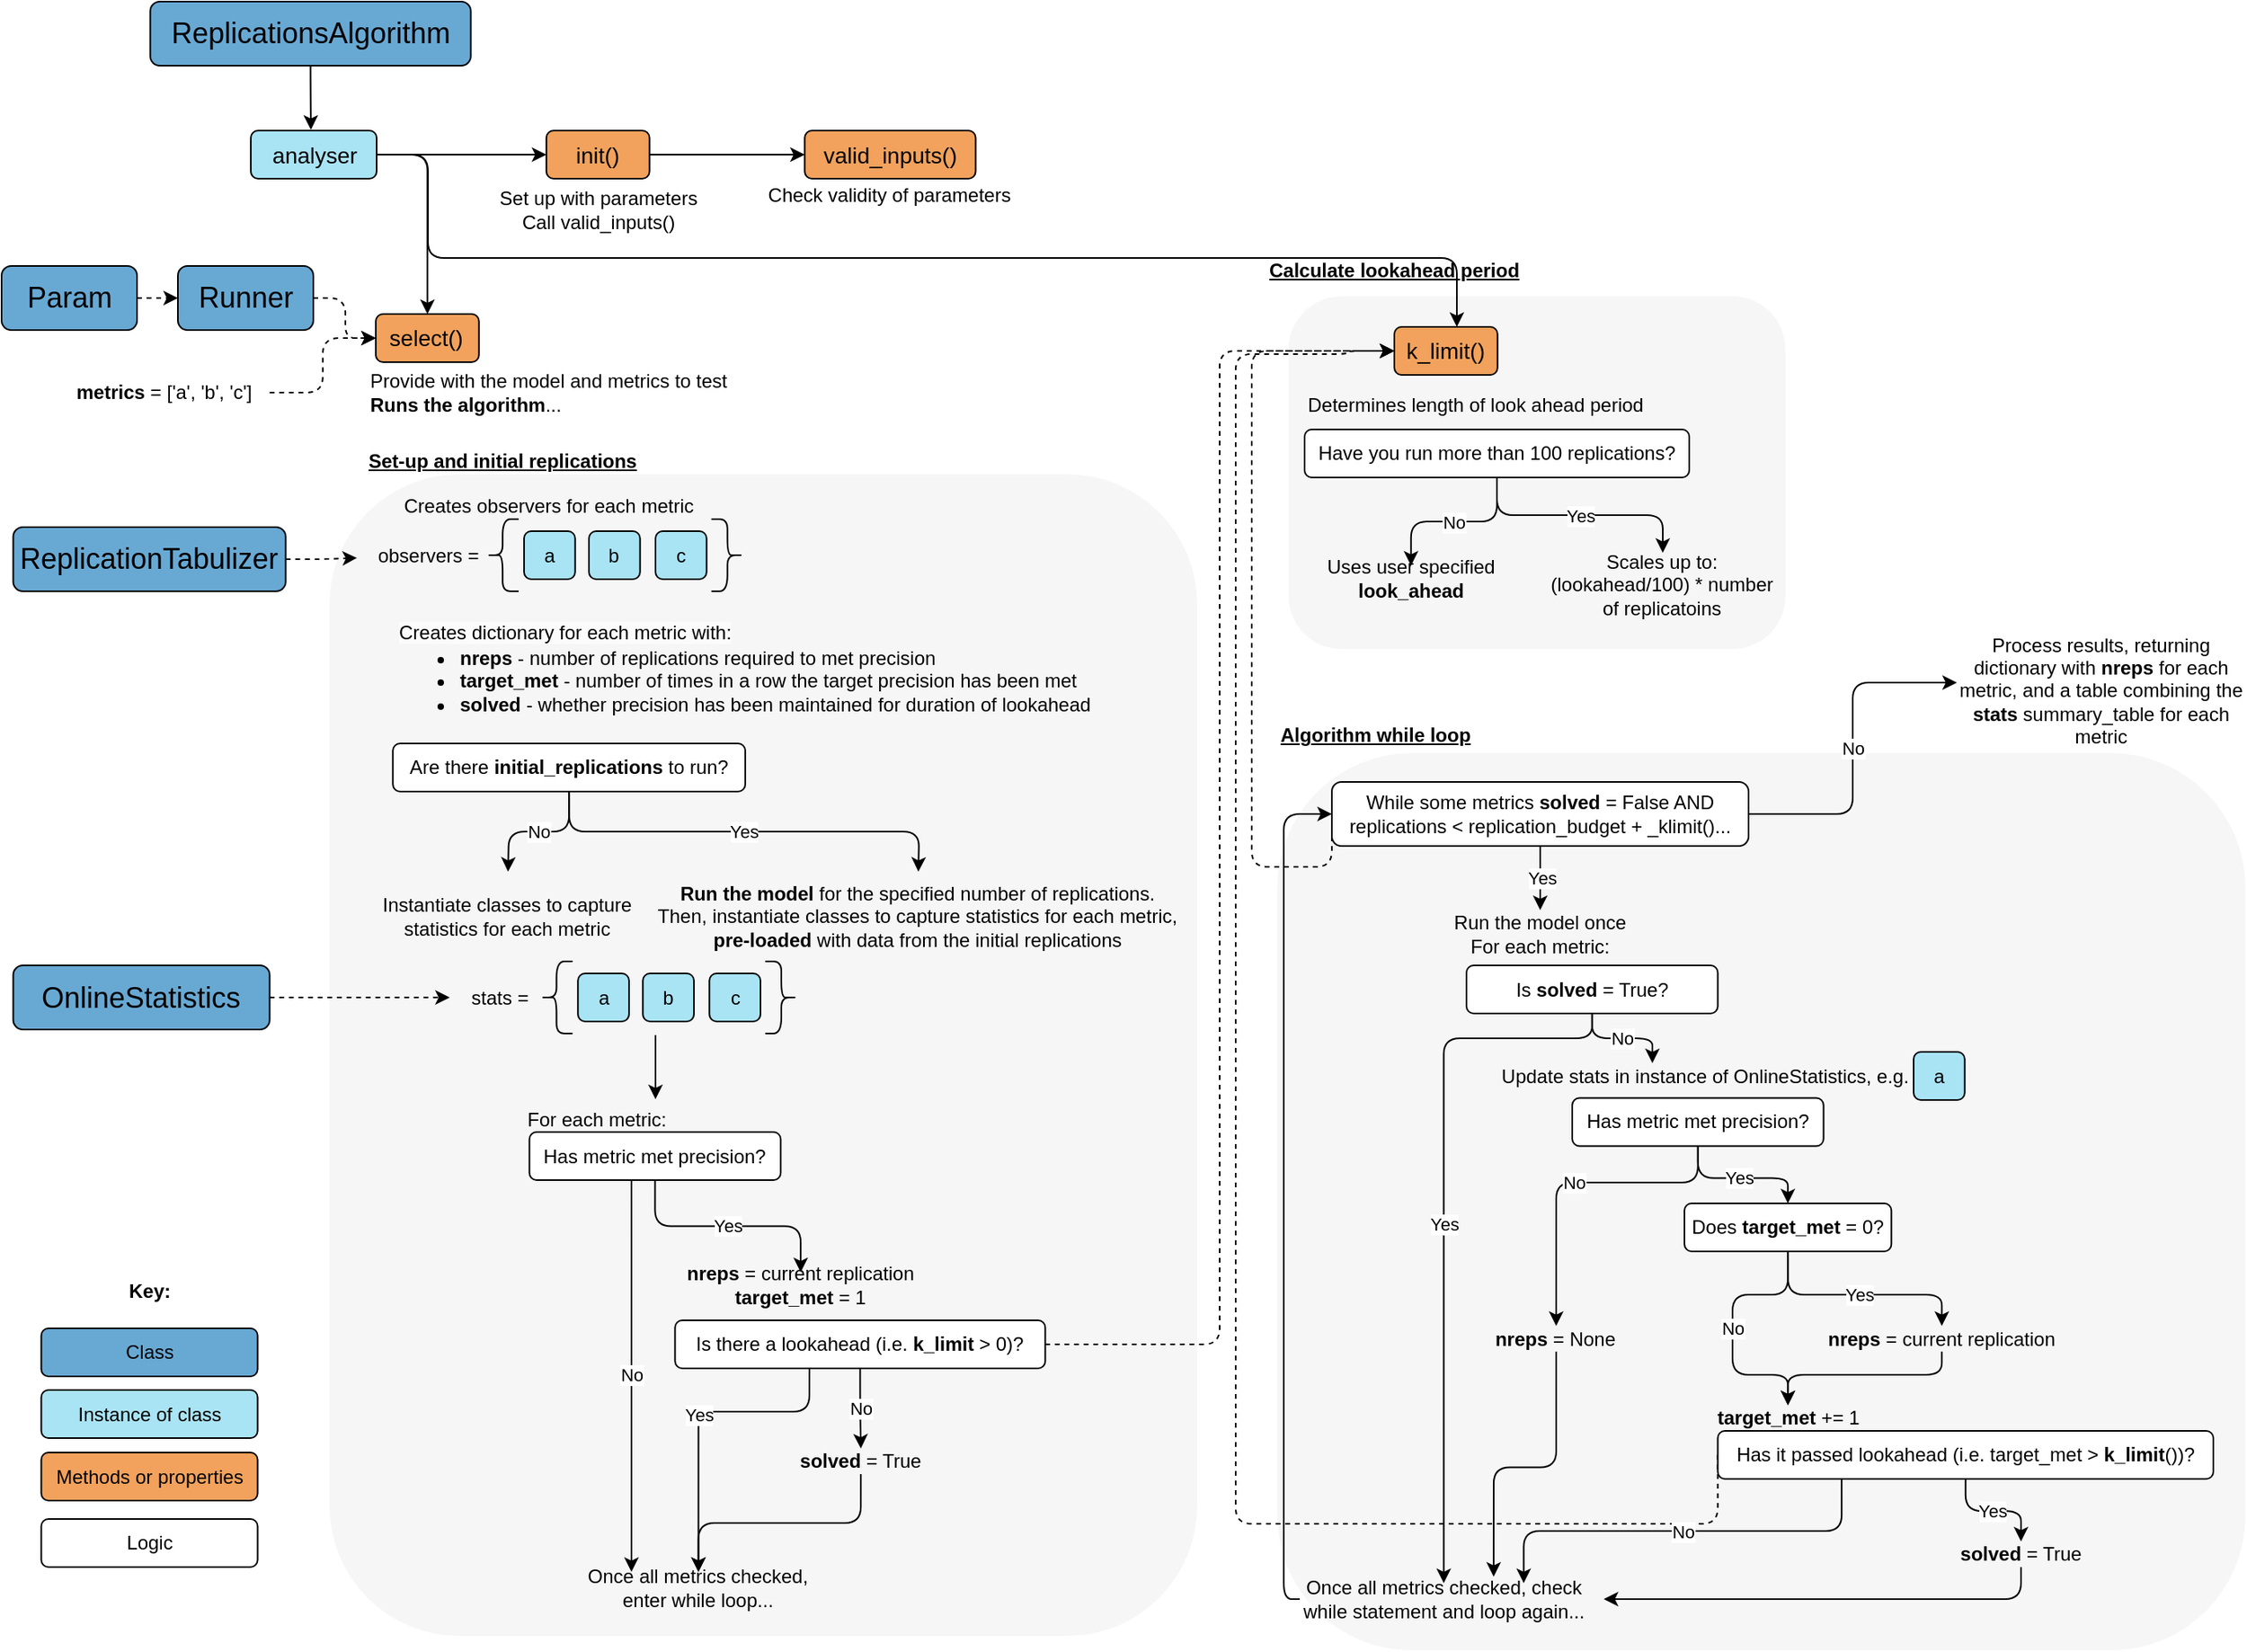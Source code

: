 <mxfile version="26.0.16">
  <diagram name="Page-1" id="ynTKS2v_TZv17swCPKiS">
    <mxGraphModel dx="2104" dy="2187" grid="1" gridSize="10" guides="1" tooltips="1" connect="1" arrows="1" fold="1" page="1" pageScale="1" pageWidth="827" pageHeight="1169" math="0" shadow="0">
      <root>
        <mxCell id="0" />
        <mxCell id="1" parent="0" />
        <mxCell id="iejNrR_VYMkSIkk8ciuW-40" value="" style="rounded=1;whiteSpace=wrap;html=1;strokeColor=none;fillColor=#EEEEEE;fontStyle=1;opacity=50;" parent="1" vertex="1">
          <mxGeometry x="893" y="224" width="310" height="220" as="geometry" />
        </mxCell>
        <mxCell id="Fk4jMH5W9BB-IgniN2__-17" value="" style="rounded=1;whiteSpace=wrap;html=1;strokeColor=none;fillColor=#EEEEEE;fontStyle=1;opacity=50;" parent="1" vertex="1">
          <mxGeometry x="294.56" y="335" width="541.44" height="725" as="geometry" />
        </mxCell>
        <mxCell id="ltitkqDnKHNBnyyiyaz9-41" value="Key:" style="text;html=1;align=center;verticalAlign=middle;whiteSpace=wrap;rounded=1;fontStyle=1;" parent="1" vertex="1">
          <mxGeometry x="159.75" y="832.5" width="45" height="25" as="geometry" />
        </mxCell>
        <mxCell id="ltitkqDnKHNBnyyiyaz9-43" value="Methods or properties" style="rounded=1;whiteSpace=wrap;html=1;fillColor=#F2A25C;" parent="1" vertex="1">
          <mxGeometry x="114.75" y="945.5" width="135" height="30" as="geometry" />
        </mxCell>
        <mxCell id="ltitkqDnKHNBnyyiyaz9-44" value="Instance of class" style="rounded=1;whiteSpace=wrap;html=1;fillColor=#A9E4F5;" parent="1" vertex="1">
          <mxGeometry x="114.75" y="906.5" width="135" height="30" as="geometry" />
        </mxCell>
        <mxCell id="ltitkqDnKHNBnyyiyaz9-45" value="Class" style="rounded=1;whiteSpace=wrap;html=1;fillColor=#68A9D4;" parent="1" vertex="1">
          <mxGeometry x="114.75" y="868" width="135" height="30" as="geometry" />
        </mxCell>
        <mxCell id="Fk4jMH5W9BB-IgniN2__-28" style="edgeStyle=orthogonalEdgeStyle;shape=connector;curved=0;rounded=1;orthogonalLoop=1;jettySize=auto;html=1;exitX=0.5;exitY=1;exitDx=0;exitDy=0;strokeColor=default;align=center;verticalAlign=middle;fontFamily=Helvetica;fontSize=11;fontColor=default;labelBackgroundColor=default;endArrow=classic;" parent="1" source="Fk4jMH5W9BB-IgniN2__-1" edge="1">
          <mxGeometry relative="1" as="geometry">
            <mxPoint x="283" y="120" as="targetPoint" />
          </mxGeometry>
        </mxCell>
        <mxCell id="Fk4jMH5W9BB-IgniN2__-1" value="&lt;font style=&quot;font-size: 18px;&quot;&gt;ReplicationsAlgorithm&lt;/font&gt;" style="rounded=1;whiteSpace=wrap;html=1;fillColor=#68A9D4;" parent="1" vertex="1">
          <mxGeometry x="182.75" y="40" width="200" height="40" as="geometry" />
        </mxCell>
        <mxCell id="Fk4jMH5W9BB-IgniN2__-15" style="edgeStyle=orthogonalEdgeStyle;shape=connector;curved=0;rounded=1;orthogonalLoop=1;jettySize=auto;html=1;exitX=1;exitY=0.5;exitDx=0;exitDy=0;strokeColor=default;align=center;verticalAlign=middle;fontFamily=Helvetica;fontSize=11;fontColor=default;labelBackgroundColor=default;endArrow=classic;" parent="1" source="Fk4jMH5W9BB-IgniN2__-3" target="Fk4jMH5W9BB-IgniN2__-14" edge="1">
          <mxGeometry relative="1" as="geometry" />
        </mxCell>
        <mxCell id="Fk4jMH5W9BB-IgniN2__-27" style="edgeStyle=orthogonalEdgeStyle;shape=connector;curved=0;rounded=1;orthogonalLoop=1;jettySize=auto;html=1;exitX=1;exitY=0.5;exitDx=0;exitDy=0;entryX=0;entryY=0.5;entryDx=0;entryDy=0;strokeColor=default;align=center;verticalAlign=middle;fontFamily=Helvetica;fontSize=11;fontColor=default;labelBackgroundColor=default;endArrow=classic;" parent="1" source="Fk4jMH5W9BB-IgniN2__-3" target="Fk4jMH5W9BB-IgniN2__-4" edge="1">
          <mxGeometry relative="1" as="geometry" />
        </mxCell>
        <mxCell id="iejNrR_VYMkSIkk8ciuW-29" style="edgeStyle=orthogonalEdgeStyle;shape=connector;curved=0;rounded=1;orthogonalLoop=1;jettySize=auto;html=1;exitX=1;exitY=0.5;exitDx=0;exitDy=0;strokeColor=default;align=center;verticalAlign=middle;fontFamily=Helvetica;fontSize=11;fontColor=default;labelBackgroundColor=default;endArrow=classic;" parent="1" source="Fk4jMH5W9BB-IgniN2__-3" target="iejNrR_VYMkSIkk8ciuW-28" edge="1">
          <mxGeometry relative="1" as="geometry">
            <Array as="points">
              <mxPoint x="356" y="136" />
              <mxPoint x="356" y="200" />
              <mxPoint x="998" y="200" />
            </Array>
          </mxGeometry>
        </mxCell>
        <mxCell id="Fk4jMH5W9BB-IgniN2__-3" value="&lt;font style=&quot;font-size: 14px;&quot;&gt;analyser&lt;/font&gt;" style="rounded=1;whiteSpace=wrap;html=1;fillColor=#A9E4F5;" parent="1" vertex="1">
          <mxGeometry x="245.51" y="120.5" width="78.5" height="30" as="geometry" />
        </mxCell>
        <mxCell id="Fk4jMH5W9BB-IgniN2__-24" style="edgeStyle=orthogonalEdgeStyle;shape=connector;curved=0;rounded=1;orthogonalLoop=1;jettySize=auto;html=1;exitX=1;exitY=0.5;exitDx=0;exitDy=0;strokeColor=default;align=center;verticalAlign=middle;fontFamily=Helvetica;fontSize=11;fontColor=default;labelBackgroundColor=default;endArrow=classic;" parent="1" source="Fk4jMH5W9BB-IgniN2__-4" target="Fk4jMH5W9BB-IgniN2__-5" edge="1">
          <mxGeometry relative="1" as="geometry" />
        </mxCell>
        <mxCell id="Fk4jMH5W9BB-IgniN2__-4" value="&lt;font style=&quot;font-size: 14px;&quot;&gt;init()&lt;/font&gt;" style="rounded=1;whiteSpace=wrap;html=1;fillColor=#F2A25C;" parent="1" vertex="1">
          <mxGeometry x="429.9" y="120.5" width="64.37" height="30" as="geometry" />
        </mxCell>
        <mxCell id="Fk4jMH5W9BB-IgniN2__-5" value="&lt;font style=&quot;font-size: 14px;&quot;&gt;valid_inputs()&lt;/font&gt;" style="rounded=1;whiteSpace=wrap;html=1;fillColor=#F2A25C;" parent="1" vertex="1">
          <mxGeometry x="591.11" y="120.5" width="106.65" height="30" as="geometry" />
        </mxCell>
        <mxCell id="Fk4jMH5W9BB-IgniN2__-8" value="Set up with parameters&lt;div&gt;Call valid_inputs()&lt;/div&gt;" style="text;html=1;align=center;verticalAlign=middle;whiteSpace=wrap;rounded=1;" parent="1" vertex="1">
          <mxGeometry x="396" y="161.5" width="133.37" height="16" as="geometry" />
        </mxCell>
        <mxCell id="Fk4jMH5W9BB-IgniN2__-9" value="Check validity of parameters" style="text;html=1;align=center;verticalAlign=middle;whiteSpace=wrap;rounded=1;" parent="1" vertex="1">
          <mxGeometry x="550.31" y="150.5" width="188.25" height="21" as="geometry" />
        </mxCell>
        <mxCell id="Fk4jMH5W9BB-IgniN2__-14" value="&lt;font style=&quot;font-size: 14px;&quot;&gt;select()&lt;/font&gt;" style="rounded=1;whiteSpace=wrap;html=1;fillColor=#F2A25C;" parent="1" vertex="1">
          <mxGeometry x="323.48" y="235" width="64.37" height="30" as="geometry" />
        </mxCell>
        <mxCell id="Fk4jMH5W9BB-IgniN2__-16" value="&lt;div&gt;Provide with the model and metrics to test&lt;/div&gt;&lt;b&gt;Runs the algorithm&lt;/b&gt;..." style="text;html=1;align=left;verticalAlign=middle;whiteSpace=wrap;rounded=1;" parent="1" vertex="1">
          <mxGeometry x="317.85" y="276" width="310" height="16" as="geometry" />
        </mxCell>
        <mxCell id="Fk4jMH5W9BB-IgniN2__-18" value="&lt;font style=&quot;font-size: 18px;&quot;&gt;ReplicationTabulizer&lt;/font&gt;" style="rounded=1;whiteSpace=wrap;html=1;fillColor=#68A9D4;" parent="1" vertex="1">
          <mxGeometry x="97.25" y="368" width="170" height="40" as="geometry" />
        </mxCell>
        <mxCell id="Fk4jMH5W9BB-IgniN2__-19" value="Creates observers for each metric" style="text;html=1;align=center;verticalAlign=middle;whiteSpace=wrap;rounded=1;" parent="1" vertex="1">
          <mxGeometry x="334.12" y="347" width="195.25" height="16" as="geometry" />
        </mxCell>
        <mxCell id="Fk4jMH5W9BB-IgniN2__-23" style="edgeStyle=orthogonalEdgeStyle;shape=connector;curved=0;rounded=1;orthogonalLoop=1;jettySize=auto;html=1;exitX=1;exitY=0.5;exitDx=0;exitDy=0;entryX=0;entryY=0.5;entryDx=0;entryDy=0;strokeColor=default;align=center;verticalAlign=middle;fontFamily=Helvetica;fontSize=11;fontColor=default;labelBackgroundColor=default;endArrow=classic;dashed=1;" parent="1" source="Fk4jMH5W9BB-IgniN2__-20" target="Fk4jMH5W9BB-IgniN2__-14" edge="1">
          <mxGeometry relative="1" as="geometry" />
        </mxCell>
        <mxCell id="Fk4jMH5W9BB-IgniN2__-20" value="&lt;font style=&quot;font-size: 18px;&quot;&gt;Runner&lt;/font&gt;" style="rounded=1;whiteSpace=wrap;html=1;fillColor=#68A9D4;" parent="1" vertex="1">
          <mxGeometry x="200" y="205" width="84.5" height="40" as="geometry" />
        </mxCell>
        <mxCell id="Fk4jMH5W9BB-IgniN2__-22" style="edgeStyle=orthogonalEdgeStyle;shape=connector;curved=0;rounded=1;orthogonalLoop=1;jettySize=auto;html=1;exitX=1;exitY=0.5;exitDx=0;exitDy=0;entryX=0;entryY=0.5;entryDx=0;entryDy=0;strokeColor=default;align=center;verticalAlign=middle;fontFamily=Helvetica;fontSize=11;fontColor=default;labelBackgroundColor=default;endArrow=classic;dashed=1;" parent="1" source="Fk4jMH5W9BB-IgniN2__-21" target="Fk4jMH5W9BB-IgniN2__-20" edge="1">
          <mxGeometry relative="1" as="geometry" />
        </mxCell>
        <mxCell id="Fk4jMH5W9BB-IgniN2__-21" value="&lt;font style=&quot;font-size: 18px;&quot;&gt;Param&lt;/font&gt;" style="rounded=1;whiteSpace=wrap;html=1;fillColor=#68A9D4;" parent="1" vertex="1">
          <mxGeometry x="90" y="205" width="84.5" height="40" as="geometry" />
        </mxCell>
        <mxCell id="Fk4jMH5W9BB-IgniN2__-32" style="edgeStyle=orthogonalEdgeStyle;shape=connector;curved=0;rounded=1;orthogonalLoop=1;jettySize=auto;html=1;exitX=1;exitY=0.5;exitDx=0;exitDy=0;entryX=0;entryY=0.5;entryDx=0;entryDy=0;strokeColor=default;align=center;verticalAlign=middle;fontFamily=Helvetica;fontSize=11;fontColor=default;labelBackgroundColor=default;endArrow=classic;dashed=1;" parent="1" source="Fk4jMH5W9BB-IgniN2__-29" target="Fk4jMH5W9BB-IgniN2__-14" edge="1">
          <mxGeometry relative="1" as="geometry" />
        </mxCell>
        <mxCell id="Fk4jMH5W9BB-IgniN2__-29" value="&lt;b&gt;metrics&lt;/b&gt; = [&#39;a&#39;, &#39;b&#39;, &#39;c&#39;]" style="text;html=1;align=center;verticalAlign=middle;whiteSpace=wrap;rounded=1;" parent="1" vertex="1">
          <mxGeometry x="126" y="276" width="131.25" height="16" as="geometry" />
        </mxCell>
        <mxCell id="Fk4jMH5W9BB-IgniN2__-33" value="a" style="rounded=1;whiteSpace=wrap;html=1;fillColor=#A9E4F5;" parent="1" vertex="1">
          <mxGeometry x="415.98" y="370.5" width="31.87" height="30" as="geometry" />
        </mxCell>
        <mxCell id="Fk4jMH5W9BB-IgniN2__-37" value="b" style="rounded=1;whiteSpace=wrap;html=1;fillColor=#A9E4F5;" parent="1" vertex="1">
          <mxGeometry x="456.48" y="370.5" width="31.87" height="30" as="geometry" />
        </mxCell>
        <mxCell id="Fk4jMH5W9BB-IgniN2__-38" value="c" style="rounded=1;whiteSpace=wrap;html=1;fillColor=#A9E4F5;" parent="1" vertex="1">
          <mxGeometry x="498" y="370.5" width="31.87" height="30" as="geometry" />
        </mxCell>
        <mxCell id="Fk4jMH5W9BB-IgniN2__-40" value="observers =&amp;nbsp;" style="text;html=1;align=center;verticalAlign=middle;whiteSpace=wrap;rounded=1;" parent="1" vertex="1">
          <mxGeometry x="317.85" y="377.5" width="80" height="16" as="geometry" />
        </mxCell>
        <mxCell id="Fk4jMH5W9BB-IgniN2__-42" value="" style="shape=curlyBracket;whiteSpace=wrap;html=1;rounded=1;labelPosition=left;verticalLabelPosition=middle;align=right;verticalAlign=middle;fontFamily=Helvetica;fontSize=11;fontColor=default;labelBackgroundColor=default;" parent="1" vertex="1">
          <mxGeometry x="392.6" y="363" width="20" height="45" as="geometry" />
        </mxCell>
        <mxCell id="Fk4jMH5W9BB-IgniN2__-43" value="" style="shape=curlyBracket;whiteSpace=wrap;html=1;rounded=1;labelPosition=left;verticalLabelPosition=middle;align=right;verticalAlign=middle;fontFamily=Helvetica;fontSize=11;fontColor=default;labelBackgroundColor=default;rotation=-180;" parent="1" vertex="1">
          <mxGeometry x="532.87" y="363" width="20" height="45" as="geometry" />
        </mxCell>
        <mxCell id="Fk4jMH5W9BB-IgniN2__-46" style="edgeStyle=orthogonalEdgeStyle;shape=connector;curved=0;rounded=1;orthogonalLoop=1;jettySize=auto;html=1;exitX=1;exitY=0.5;exitDx=0;exitDy=0;entryX=0.002;entryY=0.233;entryDx=0;entryDy=0;entryPerimeter=0;strokeColor=default;align=center;verticalAlign=middle;fontFamily=Helvetica;fontSize=11;fontColor=default;labelBackgroundColor=default;endArrow=classic;dashed=1;" parent="1" source="Fk4jMH5W9BB-IgniN2__-18" edge="1">
          <mxGeometry relative="1" as="geometry">
            <mxPoint x="311.747" y="387.205" as="targetPoint" />
          </mxGeometry>
        </mxCell>
        <mxCell id="iejNrR_VYMkSIkk8ciuW-1" value="&lt;div&gt;&lt;ul&gt;&lt;li&gt;&lt;b&gt;nreps&lt;/b&gt; - number of replications required to met precision&lt;/li&gt;&lt;li&gt;&lt;b&gt;target_met&lt;/b&gt; - number of times in a row the target precision has been met&lt;/li&gt;&lt;li&gt;&lt;b&gt;solved&lt;/b&gt; - whether precision has been maintained for duration of lookahead&lt;/li&gt;&lt;/ul&gt;&lt;/div&gt;" style="text;html=1;align=left;verticalAlign=middle;whiteSpace=wrap;rounded=1;" parent="1" vertex="1">
          <mxGeometry x="334.12" y="434" width="458.38" height="60" as="geometry" />
        </mxCell>
        <mxCell id="iejNrR_VYMkSIkk8ciuW-2" value="&lt;span style=&quot;color: rgb(0, 0, 0); font-family: Helvetica; font-size: 12px; font-style: normal; font-variant-ligatures: normal; font-variant-caps: normal; font-weight: 400; letter-spacing: normal; orphans: 2; text-align: left; text-indent: 0px; text-transform: none; widows: 2; word-spacing: 0px; -webkit-text-stroke-width: 0px; white-space: normal; background-color: rgb(251, 251, 251); text-decoration-thickness: initial; text-decoration-style: initial; text-decoration-color: initial; display: inline !important; float: none;&quot;&gt;Creates dictionary for each metric with:&lt;/span&gt;" style="text;whiteSpace=wrap;html=1;" parent="1" vertex="1">
          <mxGeometry x="336.12" y="420" width="240" height="30" as="geometry" />
        </mxCell>
        <mxCell id="iejNrR_VYMkSIkk8ciuW-15" value="&lt;span&gt;No&lt;/span&gt;" style="edgeStyle=orthogonalEdgeStyle;rounded=1;orthogonalLoop=1;jettySize=auto;html=1;exitX=0.5;exitY=1;exitDx=0;exitDy=0;curved=0;" parent="1" source="iejNrR_VYMkSIkk8ciuW-4" edge="1">
          <mxGeometry relative="1" as="geometry">
            <mxPoint x="406" y="583" as="targetPoint" />
          </mxGeometry>
        </mxCell>
        <mxCell id="iejNrR_VYMkSIkk8ciuW-19" value="Yes" style="edgeStyle=orthogonalEdgeStyle;rounded=1;orthogonalLoop=1;jettySize=auto;html=1;exitX=0.5;exitY=1;exitDx=0;exitDy=0;curved=0;" parent="1" source="iejNrR_VYMkSIkk8ciuW-4" edge="1">
          <mxGeometry relative="1" as="geometry">
            <mxPoint x="662" y="583" as="targetPoint" />
          </mxGeometry>
        </mxCell>
        <mxCell id="iejNrR_VYMkSIkk8ciuW-4" value="Are there &lt;b&gt;initial_replications&lt;/b&gt;&amp;nbsp;to run?" style="rounded=1;whiteSpace=wrap;html=1;" parent="1" vertex="1">
          <mxGeometry x="334.13" y="503" width="219.88" height="30" as="geometry" />
        </mxCell>
        <mxCell id="iejNrR_VYMkSIkk8ciuW-5" value="Logic" style="rounded=1;whiteSpace=wrap;html=1;fillColor=#FFFFFF;" parent="1" vertex="1">
          <mxGeometry x="114.75" y="987" width="135" height="30" as="geometry" />
        </mxCell>
        <mxCell id="iejNrR_VYMkSIkk8ciuW-6" value="&lt;font style=&quot;font-size: 18px;&quot;&gt;OnlineStatistics&lt;/font&gt;" style="rounded=1;whiteSpace=wrap;html=1;fillColor=#68A9D4;" parent="1" vertex="1">
          <mxGeometry x="97.25" y="641.5" width="160" height="40" as="geometry" />
        </mxCell>
        <mxCell id="iejNrR_VYMkSIkk8ciuW-7" style="edgeStyle=orthogonalEdgeStyle;shape=connector;curved=0;rounded=1;orthogonalLoop=1;jettySize=auto;html=1;exitX=1;exitY=0.5;exitDx=0;exitDy=0;entryX=0;entryY=0.5;entryDx=0;entryDy=0;strokeColor=default;align=center;verticalAlign=middle;fontFamily=Helvetica;fontSize=11;fontColor=default;labelBackgroundColor=default;endArrow=classic;dashed=1;" parent="1" source="iejNrR_VYMkSIkk8ciuW-6" target="iejNrR_VYMkSIkk8ciuW-11" edge="1">
          <mxGeometry relative="1" as="geometry">
            <mxPoint x="270.567" y="661.505" as="targetPoint" />
            <mxPoint x="188.82" y="662.3" as="sourcePoint" />
          </mxGeometry>
        </mxCell>
        <mxCell id="iejNrR_VYMkSIkk8ciuW-8" value="a" style="rounded=1;whiteSpace=wrap;html=1;fillColor=#A9E4F5;" parent="1" vertex="1">
          <mxGeometry x="449.61" y="646.5" width="31.87" height="30" as="geometry" />
        </mxCell>
        <mxCell id="iejNrR_VYMkSIkk8ciuW-9" value="b" style="rounded=1;whiteSpace=wrap;html=1;fillColor=#A9E4F5;" parent="1" vertex="1">
          <mxGeometry x="490.11" y="646.5" width="31.87" height="30" as="geometry" />
        </mxCell>
        <mxCell id="iejNrR_VYMkSIkk8ciuW-10" value="c" style="rounded=1;whiteSpace=wrap;html=1;fillColor=#A9E4F5;" parent="1" vertex="1">
          <mxGeometry x="531.63" y="646.5" width="31.87" height="30" as="geometry" />
        </mxCell>
        <mxCell id="iejNrR_VYMkSIkk8ciuW-11" value="stats =" style="text;html=1;align=center;verticalAlign=middle;whiteSpace=wrap;rounded=1;" parent="1" vertex="1">
          <mxGeometry x="369.63" y="653.5" width="61.85" height="16" as="geometry" />
        </mxCell>
        <mxCell id="iejNrR_VYMkSIkk8ciuW-12" value="" style="shape=curlyBracket;whiteSpace=wrap;html=1;rounded=1;labelPosition=left;verticalLabelPosition=middle;align=right;verticalAlign=middle;fontFamily=Helvetica;fontSize=11;fontColor=default;labelBackgroundColor=default;" parent="1" vertex="1">
          <mxGeometry x="426.23" y="639" width="20" height="45" as="geometry" />
        </mxCell>
        <mxCell id="iejNrR_VYMkSIkk8ciuW-13" value="" style="shape=curlyBracket;whiteSpace=wrap;html=1;rounded=1;labelPosition=left;verticalLabelPosition=middle;align=right;verticalAlign=middle;fontFamily=Helvetica;fontSize=11;fontColor=default;labelBackgroundColor=default;rotation=-180;" parent="1" vertex="1">
          <mxGeometry x="566.5" y="639" width="20" height="45" as="geometry" />
        </mxCell>
        <mxCell id="iejNrR_VYMkSIkk8ciuW-14" value="Instantiate classes to capture statistics for each metric" style="text;html=1;align=center;verticalAlign=middle;whiteSpace=wrap;rounded=1;" parent="1" vertex="1">
          <mxGeometry x="317.03" y="603" width="177.24" height="16" as="geometry" />
        </mxCell>
        <mxCell id="iejNrR_VYMkSIkk8ciuW-16" value="&lt;b&gt;Run the model&lt;/b&gt;&amp;nbsp;for the specified number of replications.&lt;div&gt;Then, instantiate classes to capture statistics for each metric, &lt;b&gt;pre-loaded&lt;/b&gt; with data from the initial replications&lt;/div&gt;" style="text;html=1;align=center;verticalAlign=middle;whiteSpace=wrap;rounded=1;" parent="1" vertex="1">
          <mxGeometry x="498.0" y="603" width="327.24" height="16" as="geometry" />
        </mxCell>
        <mxCell id="iejNrR_VYMkSIkk8ciuW-30" value="Yes" style="edgeStyle=orthogonalEdgeStyle;shape=connector;curved=0;rounded=1;orthogonalLoop=1;jettySize=auto;html=1;exitX=0.5;exitY=1;exitDx=0;exitDy=0;entryX=0.5;entryY=0;entryDx=0;entryDy=0;strokeColor=default;align=center;verticalAlign=middle;fontFamily=Helvetica;fontSize=11;fontColor=default;labelBackgroundColor=default;endArrow=classic;" parent="1" source="iejNrR_VYMkSIkk8ciuW-20" target="iejNrR_VYMkSIkk8ciuW-25" edge="1">
          <mxGeometry relative="1" as="geometry" />
        </mxCell>
        <mxCell id="iejNrR_VYMkSIkk8ciuW-38" value="No" style="edgeStyle=orthogonalEdgeStyle;shape=connector;curved=0;rounded=1;orthogonalLoop=1;jettySize=auto;html=1;exitX=0.406;exitY=0.95;exitDx=0;exitDy=0;strokeColor=default;align=center;verticalAlign=middle;fontFamily=Helvetica;fontSize=11;fontColor=default;labelBackgroundColor=default;endArrow=classic;exitPerimeter=0;" parent="1" source="iejNrR_VYMkSIkk8ciuW-20" target="iejNrR_VYMkSIkk8ciuW-33" edge="1">
          <mxGeometry relative="1" as="geometry">
            <Array as="points">
              <mxPoint x="483" y="800" />
              <mxPoint x="483" y="800" />
            </Array>
          </mxGeometry>
        </mxCell>
        <mxCell id="iejNrR_VYMkSIkk8ciuW-20" value="Has metric met precision?" style="rounded=1;whiteSpace=wrap;html=1;" parent="1" vertex="1">
          <mxGeometry x="419.33" y="745.5" width="156.79" height="30" as="geometry" />
        </mxCell>
        <mxCell id="iejNrR_VYMkSIkk8ciuW-22" value="For each metric:" style="text;html=1;align=center;verticalAlign=middle;whiteSpace=wrap;rounded=1;" parent="1" vertex="1">
          <mxGeometry x="409.39" y="729.5" width="105.39" height="16" as="geometry" />
        </mxCell>
        <mxCell id="iejNrR_VYMkSIkk8ciuW-23" value="" style="endArrow=classic;html=1;rounded=1;strokeColor=default;align=center;verticalAlign=middle;fontFamily=Helvetica;fontSize=11;fontColor=default;labelBackgroundColor=default;edgeStyle=orthogonalEdgeStyle;curved=0;" parent="1" edge="1">
          <mxGeometry width="50" height="50" relative="1" as="geometry">
            <mxPoint x="498" y="685" as="sourcePoint" />
            <mxPoint x="498" y="725" as="targetPoint" />
          </mxGeometry>
        </mxCell>
        <mxCell id="iejNrR_VYMkSIkk8ciuW-25" value="&lt;b&gt;nreps&lt;/b&gt;&amp;nbsp;= current replication&lt;div&gt;&lt;b&gt;target_met&lt;/b&gt;&amp;nbsp;= 1&lt;/div&gt;" style="text;html=1;align=center;verticalAlign=middle;whiteSpace=wrap;rounded=1;" parent="1" vertex="1">
          <mxGeometry x="486" y="833" width="205.18" height="16" as="geometry" />
        </mxCell>
        <mxCell id="iejNrR_VYMkSIkk8ciuW-31" value="No" style="edgeStyle=orthogonalEdgeStyle;shape=connector;curved=0;rounded=1;orthogonalLoop=1;jettySize=auto;html=1;exitX=0.5;exitY=1;exitDx=0;exitDy=0;entryX=0.5;entryY=0;entryDx=0;entryDy=0;strokeColor=default;align=center;verticalAlign=middle;fontFamily=Helvetica;fontSize=11;fontColor=default;labelBackgroundColor=default;endArrow=classic;" parent="1" source="iejNrR_VYMkSIkk8ciuW-26" target="iejNrR_VYMkSIkk8ciuW-27" edge="1">
          <mxGeometry relative="1" as="geometry" />
        </mxCell>
        <mxCell id="iejNrR_VYMkSIkk8ciuW-36" value="Yes" style="edgeStyle=orthogonalEdgeStyle;shape=connector;curved=0;rounded=1;orthogonalLoop=1;jettySize=auto;html=1;exitX=0.363;exitY=1;exitDx=0;exitDy=0;entryX=0.5;entryY=0;entryDx=0;entryDy=0;strokeColor=default;align=center;verticalAlign=middle;fontFamily=Helvetica;fontSize=11;fontColor=default;labelBackgroundColor=default;endArrow=classic;exitPerimeter=0;" parent="1" source="iejNrR_VYMkSIkk8ciuW-26" target="iejNrR_VYMkSIkk8ciuW-33" edge="1">
          <mxGeometry relative="1" as="geometry">
            <Array as="points">
              <mxPoint x="594" y="920" />
              <mxPoint x="525" y="920" />
            </Array>
          </mxGeometry>
        </mxCell>
        <mxCell id="tUEsXa0z7InWOaCUkRPh-2" style="edgeStyle=orthogonalEdgeStyle;rounded=1;orthogonalLoop=1;jettySize=auto;html=1;exitX=1;exitY=0.5;exitDx=0;exitDy=0;entryX=0;entryY=0.5;entryDx=0;entryDy=0;dashed=1;curved=0;" edge="1" parent="1" source="iejNrR_VYMkSIkk8ciuW-26" target="iejNrR_VYMkSIkk8ciuW-28">
          <mxGeometry relative="1" as="geometry">
            <Array as="points">
              <mxPoint x="850" y="878" />
              <mxPoint x="850" y="258" />
            </Array>
          </mxGeometry>
        </mxCell>
        <mxCell id="iejNrR_VYMkSIkk8ciuW-26" value="Is there a lookahead (i.e. &lt;b&gt;k_limit&lt;/b&gt;&amp;nbsp;&amp;gt; 0)?" style="rounded=1;whiteSpace=wrap;html=1;" parent="1" vertex="1">
          <mxGeometry x="510.2" y="863" width="230.98" height="30" as="geometry" />
        </mxCell>
        <mxCell id="iejNrR_VYMkSIkk8ciuW-37" style="edgeStyle=orthogonalEdgeStyle;shape=connector;curved=0;rounded=1;orthogonalLoop=1;jettySize=auto;html=1;exitX=0.5;exitY=1;exitDx=0;exitDy=0;entryX=0.5;entryY=0;entryDx=0;entryDy=0;strokeColor=default;align=center;verticalAlign=middle;fontFamily=Helvetica;fontSize=11;fontColor=default;labelBackgroundColor=default;endArrow=classic;" parent="1" source="iejNrR_VYMkSIkk8ciuW-27" target="iejNrR_VYMkSIkk8ciuW-33" edge="1">
          <mxGeometry relative="1" as="geometry" />
        </mxCell>
        <mxCell id="iejNrR_VYMkSIkk8ciuW-27" value="&lt;b&gt;solved &lt;/b&gt;= True" style="text;html=1;align=center;verticalAlign=middle;whiteSpace=wrap;rounded=1;" parent="1" vertex="1">
          <mxGeometry x="576.12" y="943" width="100" height="16" as="geometry" />
        </mxCell>
        <mxCell id="iejNrR_VYMkSIkk8ciuW-28" value="&lt;font style=&quot;font-size: 14px;&quot;&gt;k_limit()&lt;/font&gt;" style="rounded=1;whiteSpace=wrap;html=1;fillColor=#F2A25C;" parent="1" vertex="1">
          <mxGeometry x="959" y="243" width="64.37" height="30" as="geometry" />
        </mxCell>
        <mxCell id="iejNrR_VYMkSIkk8ciuW-32" value="&lt;b&gt;&lt;u&gt;Set-up and initial replications&lt;/u&gt;&lt;/b&gt;" style="text;html=1;align=left;verticalAlign=middle;whiteSpace=wrap;rounded=1;" parent="1" vertex="1">
          <mxGeometry x="317.03" y="319" width="310" height="16" as="geometry" />
        </mxCell>
        <mxCell id="iejNrR_VYMkSIkk8ciuW-33" value="Once all metrics checked, enter while loop..." style="text;html=1;align=center;verticalAlign=middle;whiteSpace=wrap;rounded=1;" parent="1" vertex="1">
          <mxGeometry x="446.23" y="1020" width="157.12" height="20" as="geometry" />
        </mxCell>
        <mxCell id="iejNrR_VYMkSIkk8ciuW-43" value="&lt;b&gt;&lt;u&gt;Calculate lookahead period&lt;/u&gt;&lt;/b&gt;" style="text;html=1;align=left;verticalAlign=middle;whiteSpace=wrap;rounded=1;" parent="1" vertex="1">
          <mxGeometry x="879" y="200" width="310" height="16" as="geometry" />
        </mxCell>
        <mxCell id="iejNrR_VYMkSIkk8ciuW-44" value="" style="rounded=1;whiteSpace=wrap;html=1;strokeColor=none;fillColor=#EEEEEE;fontStyle=1;opacity=50;" parent="1" vertex="1">
          <mxGeometry x="886" y="509" width="604" height="560" as="geometry" />
        </mxCell>
        <mxCell id="iejNrR_VYMkSIkk8ciuW-45" value="&lt;b&gt;&lt;u&gt;Algorithm while loop&lt;/u&gt;&lt;/b&gt;" style="text;html=1;align=left;verticalAlign=middle;whiteSpace=wrap;rounded=1;" parent="1" vertex="1">
          <mxGeometry x="886" y="490" width="310" height="16" as="geometry" />
        </mxCell>
        <mxCell id="tUEsXa0z7InWOaCUkRPh-3" style="edgeStyle=orthogonalEdgeStyle;shape=connector;curved=0;rounded=1;orthogonalLoop=1;jettySize=auto;html=1;exitX=0;exitY=0.25;exitDx=0;exitDy=0;dashed=1;strokeColor=default;align=center;verticalAlign=middle;fontFamily=Helvetica;fontSize=11;fontColor=default;labelBackgroundColor=default;endArrow=classic;entryX=0;entryY=0.5;entryDx=0;entryDy=0;" edge="1" parent="1" source="tUEsXa0z7InWOaCUkRPh-1" target="iejNrR_VYMkSIkk8ciuW-28">
          <mxGeometry relative="1" as="geometry">
            <mxPoint x="840" y="290" as="targetPoint" />
            <Array as="points">
              <mxPoint x="870" y="580" />
              <mxPoint x="870" y="258" />
            </Array>
          </mxGeometry>
        </mxCell>
        <mxCell id="tUEsXa0z7InWOaCUkRPh-7" value="Yes" style="edgeStyle=orthogonalEdgeStyle;shape=connector;curved=0;rounded=1;orthogonalLoop=1;jettySize=auto;html=1;exitX=0.5;exitY=1;exitDx=0;exitDy=0;strokeColor=default;align=center;verticalAlign=middle;fontFamily=Helvetica;fontSize=11;fontColor=default;labelBackgroundColor=default;endArrow=classic;" edge="1" parent="1" source="tUEsXa0z7InWOaCUkRPh-1">
          <mxGeometry relative="1" as="geometry">
            <mxPoint x="1050" y="607" as="targetPoint" />
          </mxGeometry>
        </mxCell>
        <mxCell id="tUEsXa0z7InWOaCUkRPh-34" value="No" style="edgeStyle=orthogonalEdgeStyle;shape=connector;curved=0;rounded=1;orthogonalLoop=1;jettySize=auto;html=1;exitX=1;exitY=0.5;exitDx=0;exitDy=0;entryX=0;entryY=0.25;entryDx=0;entryDy=0;strokeColor=default;align=center;verticalAlign=middle;fontFamily=Helvetica;fontSize=11;fontColor=default;labelBackgroundColor=default;endArrow=classic;" edge="1" parent="1" source="tUEsXa0z7InWOaCUkRPh-1" target="tUEsXa0z7InWOaCUkRPh-4">
          <mxGeometry relative="1" as="geometry" />
        </mxCell>
        <mxCell id="tUEsXa0z7InWOaCUkRPh-1" value="While some metrics &lt;b&gt;solved&lt;/b&gt;&amp;nbsp;= False AND replications &amp;lt; replication_budget + _klimit()..." style="rounded=1;whiteSpace=wrap;html=1;" vertex="1" parent="1">
          <mxGeometry x="920" y="527" width="260" height="40" as="geometry" />
        </mxCell>
        <mxCell id="tUEsXa0z7InWOaCUkRPh-4" value="Process results, returning dictionary with &lt;b&gt;nreps&lt;/b&gt;&amp;nbsp;for each metric, and a table combining the &lt;b&gt;stats&lt;/b&gt;&amp;nbsp;summary_table for each metric" style="text;html=1;align=center;verticalAlign=middle;whiteSpace=wrap;rounded=1;" vertex="1" parent="1">
          <mxGeometry x="1310" y="460" width="180" height="20" as="geometry" />
        </mxCell>
        <mxCell id="tUEsXa0z7InWOaCUkRPh-6" value="Run the model once&lt;div&gt;For each metric:&lt;/div&gt;" style="text;html=1;align=center;verticalAlign=middle;whiteSpace=wrap;rounded=1;" vertex="1" parent="1">
          <mxGeometry x="990.19" y="613.5" width="119.63" height="16" as="geometry" />
        </mxCell>
        <mxCell id="tUEsXa0z7InWOaCUkRPh-29" value="No" style="edgeStyle=orthogonalEdgeStyle;shape=connector;curved=0;rounded=1;orthogonalLoop=1;jettySize=auto;html=1;exitX=0.5;exitY=1;exitDx=0;exitDy=0;strokeColor=default;align=center;verticalAlign=middle;fontFamily=Helvetica;fontSize=11;fontColor=default;labelBackgroundColor=default;endArrow=classic;" edge="1" parent="1" source="tUEsXa0z7InWOaCUkRPh-9" target="tUEsXa0z7InWOaCUkRPh-10">
          <mxGeometry relative="1" as="geometry">
            <Array as="points">
              <mxPoint x="1082" y="687" />
              <mxPoint x="1120" y="687" />
            </Array>
          </mxGeometry>
        </mxCell>
        <mxCell id="tUEsXa0z7InWOaCUkRPh-36" value="Yes" style="edgeStyle=orthogonalEdgeStyle;shape=connector;curved=0;rounded=1;orthogonalLoop=1;jettySize=auto;html=1;exitX=0.5;exitY=1;exitDx=0;exitDy=0;entryX=0.5;entryY=0;entryDx=0;entryDy=0;strokeColor=default;align=center;verticalAlign=middle;fontFamily=Helvetica;fontSize=11;fontColor=default;labelBackgroundColor=default;endArrow=classic;" edge="1" parent="1" source="tUEsXa0z7InWOaCUkRPh-9" target="tUEsXa0z7InWOaCUkRPh-35">
          <mxGeometry relative="1" as="geometry">
            <Array as="points">
              <mxPoint x="1082" y="687" />
              <mxPoint x="990" y="687" />
            </Array>
          </mxGeometry>
        </mxCell>
        <mxCell id="tUEsXa0z7InWOaCUkRPh-9" value="Is &lt;b&gt;solved&lt;/b&gt;&amp;nbsp;= True?" style="rounded=1;whiteSpace=wrap;html=1;" vertex="1" parent="1">
          <mxGeometry x="1004" y="641.5" width="156.79" height="30" as="geometry" />
        </mxCell>
        <mxCell id="tUEsXa0z7InWOaCUkRPh-10" value="Update stats in instance of OnlineStatistics, e.g." style="text;html=1;align=center;verticalAlign=middle;whiteSpace=wrap;rounded=1;" vertex="1" parent="1">
          <mxGeometry x="1023.37" y="702.5" width="259.63" height="16" as="geometry" />
        </mxCell>
        <mxCell id="tUEsXa0z7InWOaCUkRPh-30" value="Yes" style="edgeStyle=orthogonalEdgeStyle;shape=connector;curved=0;rounded=1;orthogonalLoop=1;jettySize=auto;html=1;exitX=0.5;exitY=1;exitDx=0;exitDy=0;strokeColor=default;align=center;verticalAlign=middle;fontFamily=Helvetica;fontSize=11;fontColor=default;labelBackgroundColor=default;endArrow=classic;" edge="1" parent="1" source="tUEsXa0z7InWOaCUkRPh-16" target="tUEsXa0z7InWOaCUkRPh-18">
          <mxGeometry relative="1" as="geometry" />
        </mxCell>
        <mxCell id="tUEsXa0z7InWOaCUkRPh-33" value="No" style="edgeStyle=orthogonalEdgeStyle;shape=connector;curved=0;rounded=1;orthogonalLoop=1;jettySize=auto;html=1;exitX=0.5;exitY=1;exitDx=0;exitDy=0;entryX=0.5;entryY=0;entryDx=0;entryDy=0;strokeColor=default;align=center;verticalAlign=middle;fontFamily=Helvetica;fontSize=11;fontColor=default;labelBackgroundColor=default;endArrow=classic;" edge="1" parent="1" source="tUEsXa0z7InWOaCUkRPh-16" target="tUEsXa0z7InWOaCUkRPh-31">
          <mxGeometry relative="1" as="geometry">
            <Array as="points">
              <mxPoint x="1148" y="777" />
              <mxPoint x="1060" y="777" />
            </Array>
          </mxGeometry>
        </mxCell>
        <mxCell id="tUEsXa0z7InWOaCUkRPh-16" value="Has metric met precision?" style="rounded=1;whiteSpace=wrap;html=1;" vertex="1" parent="1">
          <mxGeometry x="1070" y="724.25" width="156.79" height="30" as="geometry" />
        </mxCell>
        <mxCell id="tUEsXa0z7InWOaCUkRPh-22" style="edgeStyle=orthogonalEdgeStyle;shape=connector;curved=0;rounded=1;orthogonalLoop=1;jettySize=auto;html=1;exitX=0.5;exitY=1;exitDx=0;exitDy=0;entryX=0.5;entryY=0;entryDx=0;entryDy=0;strokeColor=default;align=center;verticalAlign=middle;fontFamily=Helvetica;fontSize=11;fontColor=default;labelBackgroundColor=default;endArrow=classic;" edge="1" parent="1" source="tUEsXa0z7InWOaCUkRPh-17" target="tUEsXa0z7InWOaCUkRPh-19">
          <mxGeometry relative="1" as="geometry">
            <Array as="points">
              <mxPoint x="1301" y="897" />
              <mxPoint x="1205" y="897" />
            </Array>
          </mxGeometry>
        </mxCell>
        <mxCell id="tUEsXa0z7InWOaCUkRPh-17" value="&lt;b&gt;nreps&lt;/b&gt;&amp;nbsp;= current replication" style="text;html=1;align=center;verticalAlign=middle;whiteSpace=wrap;rounded=1;" vertex="1" parent="1">
          <mxGeometry x="1216" y="866.5" width="169.18" height="16" as="geometry" />
        </mxCell>
        <mxCell id="tUEsXa0z7InWOaCUkRPh-20" value="Yes" style="edgeStyle=orthogonalEdgeStyle;shape=connector;curved=0;rounded=1;orthogonalLoop=1;jettySize=auto;html=1;exitX=0.5;exitY=1;exitDx=0;exitDy=0;entryX=0.5;entryY=0;entryDx=0;entryDy=0;strokeColor=default;align=center;verticalAlign=middle;fontFamily=Helvetica;fontSize=11;fontColor=default;labelBackgroundColor=default;endArrow=classic;" edge="1" parent="1" source="tUEsXa0z7InWOaCUkRPh-18" target="tUEsXa0z7InWOaCUkRPh-17">
          <mxGeometry relative="1" as="geometry">
            <Array as="points">
              <mxPoint x="1205" y="847" />
              <mxPoint x="1301" y="847" />
            </Array>
          </mxGeometry>
        </mxCell>
        <mxCell id="tUEsXa0z7InWOaCUkRPh-21" value="No" style="edgeStyle=orthogonalEdgeStyle;shape=connector;curved=0;rounded=1;orthogonalLoop=1;jettySize=auto;html=1;exitX=0.5;exitY=1;exitDx=0;exitDy=0;entryX=0.5;entryY=0;entryDx=0;entryDy=0;strokeColor=default;align=center;verticalAlign=middle;fontFamily=Helvetica;fontSize=11;fontColor=default;labelBackgroundColor=default;endArrow=classic;" edge="1" parent="1" source="tUEsXa0z7InWOaCUkRPh-18" target="tUEsXa0z7InWOaCUkRPh-19">
          <mxGeometry relative="1" as="geometry">
            <Array as="points">
              <mxPoint x="1205" y="847" />
              <mxPoint x="1170" y="847" />
              <mxPoint x="1170" y="897" />
              <mxPoint x="1205" y="897" />
            </Array>
          </mxGeometry>
        </mxCell>
        <mxCell id="tUEsXa0z7InWOaCUkRPh-18" value="Does &lt;b&gt;target_met&lt;/b&gt;&amp;nbsp;= 0?" style="rounded=1;whiteSpace=wrap;html=1;" vertex="1" parent="1">
          <mxGeometry x="1140" y="790" width="129.13" height="30" as="geometry" />
        </mxCell>
        <mxCell id="tUEsXa0z7InWOaCUkRPh-19" value="&lt;b&gt;target_met&lt;/b&gt;&amp;nbsp;+= 1" style="text;html=1;align=center;verticalAlign=middle;whiteSpace=wrap;rounded=1;" vertex="1" parent="1">
          <mxGeometry x="1144.57" y="916" width="120" height="16" as="geometry" />
        </mxCell>
        <mxCell id="tUEsXa0z7InWOaCUkRPh-24" style="edgeStyle=orthogonalEdgeStyle;shape=connector;curved=0;rounded=1;orthogonalLoop=1;jettySize=auto;html=1;exitX=0;exitY=0.5;exitDx=0;exitDy=0;strokeColor=default;align=center;verticalAlign=middle;fontFamily=Helvetica;fontSize=11;fontColor=default;labelBackgroundColor=default;endArrow=classic;dashed=1;entryX=0;entryY=0.5;entryDx=0;entryDy=0;" edge="1" parent="1" source="tUEsXa0z7InWOaCUkRPh-23" target="iejNrR_VYMkSIkk8ciuW-28">
          <mxGeometry relative="1" as="geometry">
            <mxPoint x="980" y="490" as="targetPoint" />
            <Array as="points">
              <mxPoint x="860" y="990" />
              <mxPoint x="860" y="260" />
              <mxPoint x="930" y="260" />
              <mxPoint x="930" y="258" />
            </Array>
          </mxGeometry>
        </mxCell>
        <mxCell id="tUEsXa0z7InWOaCUkRPh-26" value="Yes" style="edgeStyle=orthogonalEdgeStyle;shape=connector;curved=0;rounded=1;orthogonalLoop=1;jettySize=auto;html=1;exitX=0.5;exitY=1;exitDx=0;exitDy=0;strokeColor=default;align=center;verticalAlign=middle;fontFamily=Helvetica;fontSize=11;fontColor=default;labelBackgroundColor=default;endArrow=classic;" edge="1" parent="1" source="tUEsXa0z7InWOaCUkRPh-23" target="tUEsXa0z7InWOaCUkRPh-25">
          <mxGeometry relative="1" as="geometry" />
        </mxCell>
        <mxCell id="tUEsXa0z7InWOaCUkRPh-39" value="No" style="edgeStyle=orthogonalEdgeStyle;shape=connector;curved=0;rounded=1;orthogonalLoop=1;jettySize=auto;html=1;exitX=0.25;exitY=1;exitDx=0;exitDy=0;entryX=0.75;entryY=0;entryDx=0;entryDy=0;strokeColor=default;align=center;verticalAlign=middle;fontFamily=Helvetica;fontSize=11;fontColor=default;labelBackgroundColor=default;endArrow=classic;" edge="1" parent="1" source="tUEsXa0z7InWOaCUkRPh-23" target="tUEsXa0z7InWOaCUkRPh-35">
          <mxGeometry relative="1" as="geometry" />
        </mxCell>
        <mxCell id="tUEsXa0z7InWOaCUkRPh-23" value="Has it passed lookahead (i.e. target_met &amp;gt; &lt;b&gt;k_limit&lt;/b&gt;())?" style="rounded=1;whiteSpace=wrap;html=1;" vertex="1" parent="1">
          <mxGeometry x="1160.79" y="932" width="309.21" height="30" as="geometry" />
        </mxCell>
        <mxCell id="tUEsXa0z7InWOaCUkRPh-37" style="edgeStyle=orthogonalEdgeStyle;shape=connector;curved=0;rounded=1;orthogonalLoop=1;jettySize=auto;html=1;exitX=0.5;exitY=1;exitDx=0;exitDy=0;entryX=1;entryY=0.5;entryDx=0;entryDy=0;strokeColor=default;align=center;verticalAlign=middle;fontFamily=Helvetica;fontSize=11;fontColor=default;labelBackgroundColor=default;endArrow=classic;" edge="1" parent="1" source="tUEsXa0z7InWOaCUkRPh-25" target="tUEsXa0z7InWOaCUkRPh-35">
          <mxGeometry relative="1" as="geometry" />
        </mxCell>
        <mxCell id="tUEsXa0z7InWOaCUkRPh-25" value="&lt;b&gt;solved &lt;/b&gt;= True" style="text;html=1;align=center;verticalAlign=middle;whiteSpace=wrap;rounded=1;" vertex="1" parent="1">
          <mxGeometry x="1300" y="1001" width="100" height="16" as="geometry" />
        </mxCell>
        <mxCell id="tUEsXa0z7InWOaCUkRPh-31" value="&lt;b&gt;nreps&lt;/b&gt;&amp;nbsp;= None" style="text;html=1;align=center;verticalAlign=middle;whiteSpace=wrap;rounded=1;" vertex="1" parent="1">
          <mxGeometry x="975.39" y="866.5" width="169.18" height="16" as="geometry" />
        </mxCell>
        <mxCell id="tUEsXa0z7InWOaCUkRPh-42" style="edgeStyle=orthogonalEdgeStyle;shape=connector;curved=0;rounded=1;orthogonalLoop=1;jettySize=auto;html=1;entryX=0;entryY=0.5;entryDx=0;entryDy=0;strokeColor=default;align=center;verticalAlign=middle;fontFamily=Helvetica;fontSize=11;fontColor=default;labelBackgroundColor=default;endArrow=classic;" edge="1" parent="1" target="tUEsXa0z7InWOaCUkRPh-1">
          <mxGeometry relative="1" as="geometry">
            <mxPoint x="900" y="1037" as="sourcePoint" />
            <Array as="points">
              <mxPoint x="890" y="1037" />
              <mxPoint x="890" y="547" />
            </Array>
          </mxGeometry>
        </mxCell>
        <mxCell id="tUEsXa0z7InWOaCUkRPh-35" value="Once all metrics checked, check while statement and loop again..." style="text;html=1;align=center;verticalAlign=middle;whiteSpace=wrap;rounded=1;" vertex="1" parent="1">
          <mxGeometry x="890.0" y="1027" width="199.63" height="20" as="geometry" />
        </mxCell>
        <mxCell id="tUEsXa0z7InWOaCUkRPh-41" style="edgeStyle=orthogonalEdgeStyle;shape=connector;curved=0;rounded=1;orthogonalLoop=1;jettySize=auto;html=1;exitX=0.5;exitY=1;exitDx=0;exitDy=0;entryX=0.656;entryY=-0.2;entryDx=0;entryDy=0;entryPerimeter=0;strokeColor=default;align=center;verticalAlign=middle;fontFamily=Helvetica;fontSize=11;fontColor=default;labelBackgroundColor=default;endArrow=classic;" edge="1" parent="1" source="tUEsXa0z7InWOaCUkRPh-31" target="tUEsXa0z7InWOaCUkRPh-35">
          <mxGeometry relative="1" as="geometry" />
        </mxCell>
        <mxCell id="tUEsXa0z7InWOaCUkRPh-43" value="&lt;div&gt;Determines length of look ahead period&lt;/div&gt;" style="text;html=1;align=left;verticalAlign=middle;whiteSpace=wrap;rounded=1;" vertex="1" parent="1">
          <mxGeometry x="903" y="284" width="212.6" height="16" as="geometry" />
        </mxCell>
        <mxCell id="tUEsXa0z7InWOaCUkRPh-48" value="No" style="edgeStyle=orthogonalEdgeStyle;shape=connector;curved=0;rounded=1;orthogonalLoop=1;jettySize=auto;html=1;exitX=0.5;exitY=1;exitDx=0;exitDy=0;entryX=0.5;entryY=0;entryDx=0;entryDy=0;strokeColor=default;align=center;verticalAlign=middle;fontFamily=Helvetica;fontSize=11;fontColor=default;labelBackgroundColor=default;endArrow=classic;" edge="1" parent="1" source="tUEsXa0z7InWOaCUkRPh-44" target="tUEsXa0z7InWOaCUkRPh-45">
          <mxGeometry relative="1" as="geometry" />
        </mxCell>
        <mxCell id="tUEsXa0z7InWOaCUkRPh-52" value="Yes" style="edgeStyle=orthogonalEdgeStyle;shape=connector;curved=0;rounded=1;orthogonalLoop=1;jettySize=auto;html=1;exitX=0.5;exitY=1;exitDx=0;exitDy=0;entryX=0.5;entryY=0;entryDx=0;entryDy=0;strokeColor=default;align=center;verticalAlign=middle;fontFamily=Helvetica;fontSize=11;fontColor=default;labelBackgroundColor=default;endArrow=classic;" edge="1" parent="1" source="tUEsXa0z7InWOaCUkRPh-44" target="tUEsXa0z7InWOaCUkRPh-49">
          <mxGeometry relative="1" as="geometry" />
        </mxCell>
        <mxCell id="tUEsXa0z7InWOaCUkRPh-44" value="Have you run more than 100 replications?" style="rounded=1;whiteSpace=wrap;html=1;" vertex="1" parent="1">
          <mxGeometry x="903" y="307" width="240" height="30" as="geometry" />
        </mxCell>
        <mxCell id="tUEsXa0z7InWOaCUkRPh-45" value="&lt;div&gt;Uses user specified &lt;b&gt;look_ahead&lt;/b&gt;&lt;/div&gt;" style="text;html=1;align=center;verticalAlign=middle;whiteSpace=wrap;rounded=1;" vertex="1" parent="1">
          <mxGeometry x="903" y="392" width="132.78" height="16" as="geometry" />
        </mxCell>
        <mxCell id="tUEsXa0z7InWOaCUkRPh-49" value="&lt;div&gt;Scales up to: (lookahead/100) * number of replicatoins&lt;/div&gt;" style="text;html=1;align=center;verticalAlign=middle;whiteSpace=wrap;rounded=1;" vertex="1" parent="1">
          <mxGeometry x="1053.37" y="384" width="146.21" height="40" as="geometry" />
        </mxCell>
        <mxCell id="tUEsXa0z7InWOaCUkRPh-53" value="a" style="rounded=1;whiteSpace=wrap;html=1;fillColor=#A9E4F5;" vertex="1" parent="1">
          <mxGeometry x="1283" y="695.5" width="31.87" height="30" as="geometry" />
        </mxCell>
      </root>
    </mxGraphModel>
  </diagram>
</mxfile>
